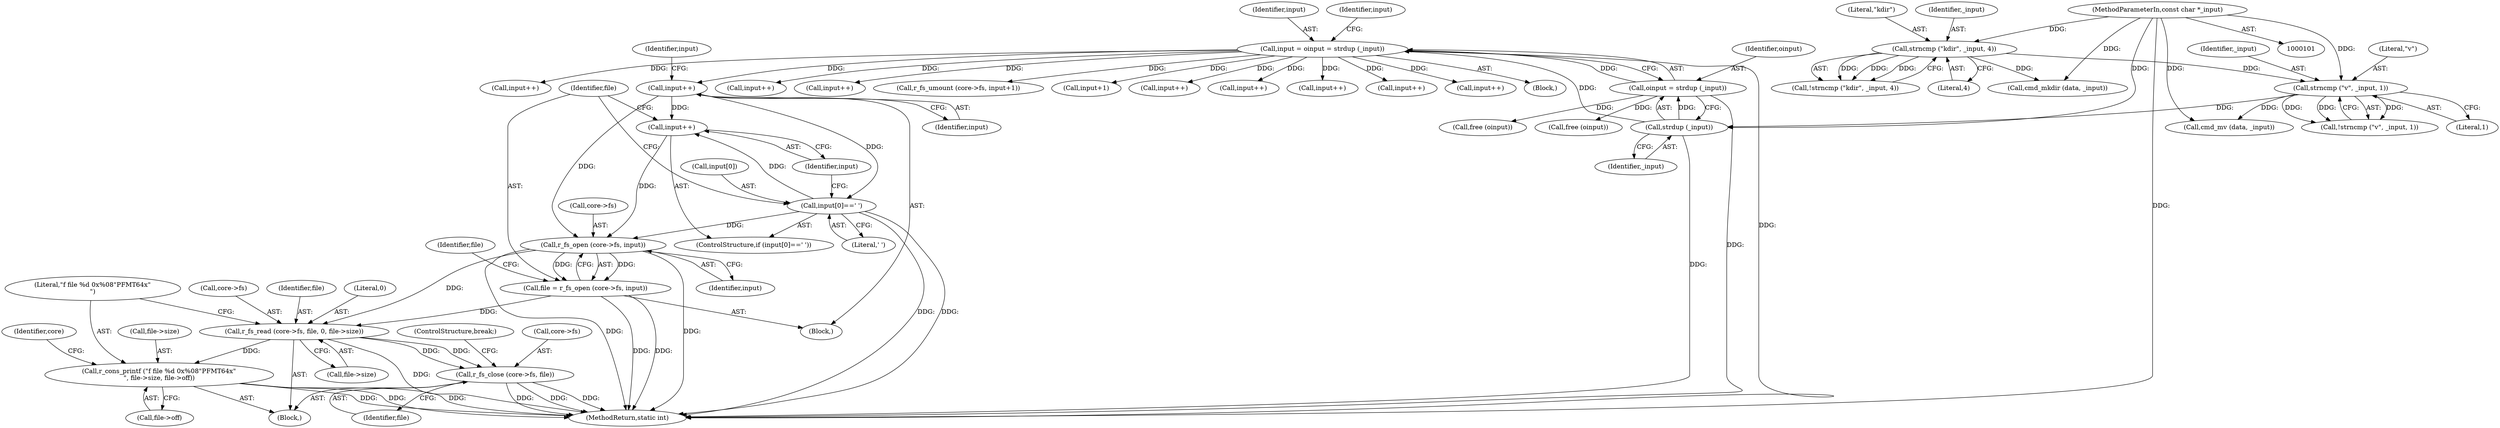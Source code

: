 digraph "0_radare2_65000a7fd9eea62359e6d6714f17b94a99a82edd@API" {
"1000431" [label="(Call,r_fs_read (core->fs, file, 0, file->size))"];
"1000423" [label="(Call,r_fs_open (core->fs, input))"];
"1000411" [label="(Call,input++)"];
"1000147" [label="(Call,input = oinput = strdup (_input))"];
"1000149" [label="(Call,oinput = strdup (_input))"];
"1000151" [label="(Call,strdup (_input))"];
"1000138" [label="(Call,strncmp (\"v\", _input, 1))"];
"1000127" [label="(Call,strncmp (\"kdir\", _input, 4))"];
"1000103" [label="(MethodParameterIn,const char *_input)"];
"1000419" [label="(Call,input++)"];
"1000414" [label="(Call,input[0]==' ')"];
"1000421" [label="(Call,file = r_fs_open (core->fs, input))"];
"1000440" [label="(Call,r_cons_printf (\"f file %d 0x%08\"PFMT64x\"\n\", file->size, file->off))"];
"1000448" [label="(Call,r_fs_close (core->fs, file))"];
"1000133" [label="(Call,cmd_mkdir (data, _input))"];
"1000532" [label="(Call,input++)"];
"1000452" [label="(Identifier,file)"];
"1000440" [label="(Call,r_cons_printf (\"f file %d 0x%08\"PFMT64x\"\n\", file->size, file->off))"];
"1000156" [label="(Block,)"];
"1000137" [label="(Call,!strncmp (\"v\", _input, 1))"];
"1000128" [label="(Literal,\"kdir\")"];
"1000584" [label="(Call,input++)"];
"1000150" [label="(Identifier,oinput)"];
"1000436" [label="(Literal,0)"];
"1000141" [label="(Literal,1)"];
"1000420" [label="(Identifier,input)"];
"1000411" [label="(Call,input++)"];
"1000435" [label="(Identifier,file)"];
"1000416" [label="(Identifier,input)"];
"1000458" [label="(Call,input++)"];
"1000155" [label="(Identifier,input)"];
"1000253" [label="(Call,r_fs_umount (core->fs, input+1))"];
"1000424" [label="(Call,core->fs)"];
"1000152" [label="(Identifier,_input)"];
"1000257" [label="(Call,input+1)"];
"1000429" [label="(Identifier,file)"];
"1000140" [label="(Identifier,_input)"];
"1000441" [label="(Literal,\"f file %d 0x%08\"PFMT64x\"\n\")"];
"1000344" [label="(Call,input++)"];
"1000129" [label="(Identifier,_input)"];
"1000418" [label="(Literal,' ')"];
"1000138" [label="(Call,strncmp (\"v\", _input, 1))"];
"1000442" [label="(Call,file->size)"];
"1000127" [label="(Call,strncmp (\"kdir\", _input, 4))"];
"1000419" [label="(Call,input++)"];
"1000126" [label="(Call,!strncmp (\"kdir\", _input, 4))"];
"1000144" [label="(Call,cmd_mv (data, _input))"];
"1000130" [label="(Literal,4)"];
"1000415" [label="(Call,input[0])"];
"1000672" [label="(Call,free (oinput))"];
"1000431" [label="(Call,r_fs_read (core->fs, file, 0, file->size))"];
"1000413" [label="(ControlStructure,if (input[0]==' '))"];
"1000103" [label="(MethodParameterIn,const char *_input)"];
"1000432" [label="(Call,core->fs)"];
"1000639" [label="(Call,free (oinput))"];
"1000676" [label="(MethodReturn,static int)"];
"1000139" [label="(Literal,\"v\")"];
"1000437" [label="(Call,file->size)"];
"1000158" [label="(Call,input++)"];
"1000148" [label="(Identifier,input)"];
"1000149" [label="(Call,oinput = strdup (_input))"];
"1000456" [label="(ControlStructure,break;)"];
"1000450" [label="(Identifier,core)"];
"1000430" [label="(Block,)"];
"1000412" [label="(Identifier,input)"];
"1000421" [label="(Call,file = r_fs_open (core->fs, input))"];
"1000543" [label="(Call,input++)"];
"1000445" [label="(Call,file->off)"];
"1000448" [label="(Call,r_fs_close (core->fs, file))"];
"1000422" [label="(Identifier,file)"];
"1000427" [label="(Identifier,input)"];
"1000147" [label="(Call,input = oinput = strdup (_input))"];
"1000307" [label="(Call,input++)"];
"1000643" [label="(Call,input++)"];
"1000449" [label="(Call,core->fs)"];
"1000104" [label="(Block,)"];
"1000151" [label="(Call,strdup (_input))"];
"1000423" [label="(Call,r_fs_open (core->fs, input))"];
"1000414" [label="(Call,input[0]==' ')"];
"1000431" -> "1000430"  [label="AST: "];
"1000431" -> "1000437"  [label="CFG: "];
"1000432" -> "1000431"  [label="AST: "];
"1000435" -> "1000431"  [label="AST: "];
"1000436" -> "1000431"  [label="AST: "];
"1000437" -> "1000431"  [label="AST: "];
"1000441" -> "1000431"  [label="CFG: "];
"1000431" -> "1000676"  [label="DDG: "];
"1000423" -> "1000431"  [label="DDG: "];
"1000421" -> "1000431"  [label="DDG: "];
"1000431" -> "1000440"  [label="DDG: "];
"1000431" -> "1000448"  [label="DDG: "];
"1000431" -> "1000448"  [label="DDG: "];
"1000423" -> "1000421"  [label="AST: "];
"1000423" -> "1000427"  [label="CFG: "];
"1000424" -> "1000423"  [label="AST: "];
"1000427" -> "1000423"  [label="AST: "];
"1000421" -> "1000423"  [label="CFG: "];
"1000423" -> "1000676"  [label="DDG: "];
"1000423" -> "1000676"  [label="DDG: "];
"1000423" -> "1000421"  [label="DDG: "];
"1000423" -> "1000421"  [label="DDG: "];
"1000411" -> "1000423"  [label="DDG: "];
"1000419" -> "1000423"  [label="DDG: "];
"1000414" -> "1000423"  [label="DDG: "];
"1000411" -> "1000156"  [label="AST: "];
"1000411" -> "1000412"  [label="CFG: "];
"1000412" -> "1000411"  [label="AST: "];
"1000416" -> "1000411"  [label="CFG: "];
"1000147" -> "1000411"  [label="DDG: "];
"1000411" -> "1000414"  [label="DDG: "];
"1000411" -> "1000419"  [label="DDG: "];
"1000147" -> "1000104"  [label="AST: "];
"1000147" -> "1000149"  [label="CFG: "];
"1000148" -> "1000147"  [label="AST: "];
"1000149" -> "1000147"  [label="AST: "];
"1000155" -> "1000147"  [label="CFG: "];
"1000147" -> "1000676"  [label="DDG: "];
"1000149" -> "1000147"  [label="DDG: "];
"1000151" -> "1000147"  [label="DDG: "];
"1000147" -> "1000158"  [label="DDG: "];
"1000147" -> "1000253"  [label="DDG: "];
"1000147" -> "1000257"  [label="DDG: "];
"1000147" -> "1000307"  [label="DDG: "];
"1000147" -> "1000344"  [label="DDG: "];
"1000147" -> "1000458"  [label="DDG: "];
"1000147" -> "1000532"  [label="DDG: "];
"1000147" -> "1000543"  [label="DDG: "];
"1000147" -> "1000584"  [label="DDG: "];
"1000147" -> "1000643"  [label="DDG: "];
"1000149" -> "1000151"  [label="CFG: "];
"1000150" -> "1000149"  [label="AST: "];
"1000151" -> "1000149"  [label="AST: "];
"1000149" -> "1000676"  [label="DDG: "];
"1000151" -> "1000149"  [label="DDG: "];
"1000149" -> "1000639"  [label="DDG: "];
"1000149" -> "1000672"  [label="DDG: "];
"1000151" -> "1000152"  [label="CFG: "];
"1000152" -> "1000151"  [label="AST: "];
"1000151" -> "1000676"  [label="DDG: "];
"1000138" -> "1000151"  [label="DDG: "];
"1000103" -> "1000151"  [label="DDG: "];
"1000138" -> "1000137"  [label="AST: "];
"1000138" -> "1000141"  [label="CFG: "];
"1000139" -> "1000138"  [label="AST: "];
"1000140" -> "1000138"  [label="AST: "];
"1000141" -> "1000138"  [label="AST: "];
"1000137" -> "1000138"  [label="CFG: "];
"1000138" -> "1000137"  [label="DDG: "];
"1000138" -> "1000137"  [label="DDG: "];
"1000138" -> "1000137"  [label="DDG: "];
"1000127" -> "1000138"  [label="DDG: "];
"1000103" -> "1000138"  [label="DDG: "];
"1000138" -> "1000144"  [label="DDG: "];
"1000127" -> "1000126"  [label="AST: "];
"1000127" -> "1000130"  [label="CFG: "];
"1000128" -> "1000127"  [label="AST: "];
"1000129" -> "1000127"  [label="AST: "];
"1000130" -> "1000127"  [label="AST: "];
"1000126" -> "1000127"  [label="CFG: "];
"1000127" -> "1000126"  [label="DDG: "];
"1000127" -> "1000126"  [label="DDG: "];
"1000127" -> "1000126"  [label="DDG: "];
"1000103" -> "1000127"  [label="DDG: "];
"1000127" -> "1000133"  [label="DDG: "];
"1000103" -> "1000101"  [label="AST: "];
"1000103" -> "1000676"  [label="DDG: "];
"1000103" -> "1000133"  [label="DDG: "];
"1000103" -> "1000144"  [label="DDG: "];
"1000419" -> "1000413"  [label="AST: "];
"1000419" -> "1000420"  [label="CFG: "];
"1000420" -> "1000419"  [label="AST: "];
"1000422" -> "1000419"  [label="CFG: "];
"1000414" -> "1000419"  [label="DDG: "];
"1000414" -> "1000413"  [label="AST: "];
"1000414" -> "1000418"  [label="CFG: "];
"1000415" -> "1000414"  [label="AST: "];
"1000418" -> "1000414"  [label="AST: "];
"1000420" -> "1000414"  [label="CFG: "];
"1000422" -> "1000414"  [label="CFG: "];
"1000414" -> "1000676"  [label="DDG: "];
"1000414" -> "1000676"  [label="DDG: "];
"1000421" -> "1000156"  [label="AST: "];
"1000422" -> "1000421"  [label="AST: "];
"1000429" -> "1000421"  [label="CFG: "];
"1000421" -> "1000676"  [label="DDG: "];
"1000421" -> "1000676"  [label="DDG: "];
"1000440" -> "1000430"  [label="AST: "];
"1000440" -> "1000445"  [label="CFG: "];
"1000441" -> "1000440"  [label="AST: "];
"1000442" -> "1000440"  [label="AST: "];
"1000445" -> "1000440"  [label="AST: "];
"1000450" -> "1000440"  [label="CFG: "];
"1000440" -> "1000676"  [label="DDG: "];
"1000440" -> "1000676"  [label="DDG: "];
"1000440" -> "1000676"  [label="DDG: "];
"1000448" -> "1000430"  [label="AST: "];
"1000448" -> "1000452"  [label="CFG: "];
"1000449" -> "1000448"  [label="AST: "];
"1000452" -> "1000448"  [label="AST: "];
"1000456" -> "1000448"  [label="CFG: "];
"1000448" -> "1000676"  [label="DDG: "];
"1000448" -> "1000676"  [label="DDG: "];
"1000448" -> "1000676"  [label="DDG: "];
}
